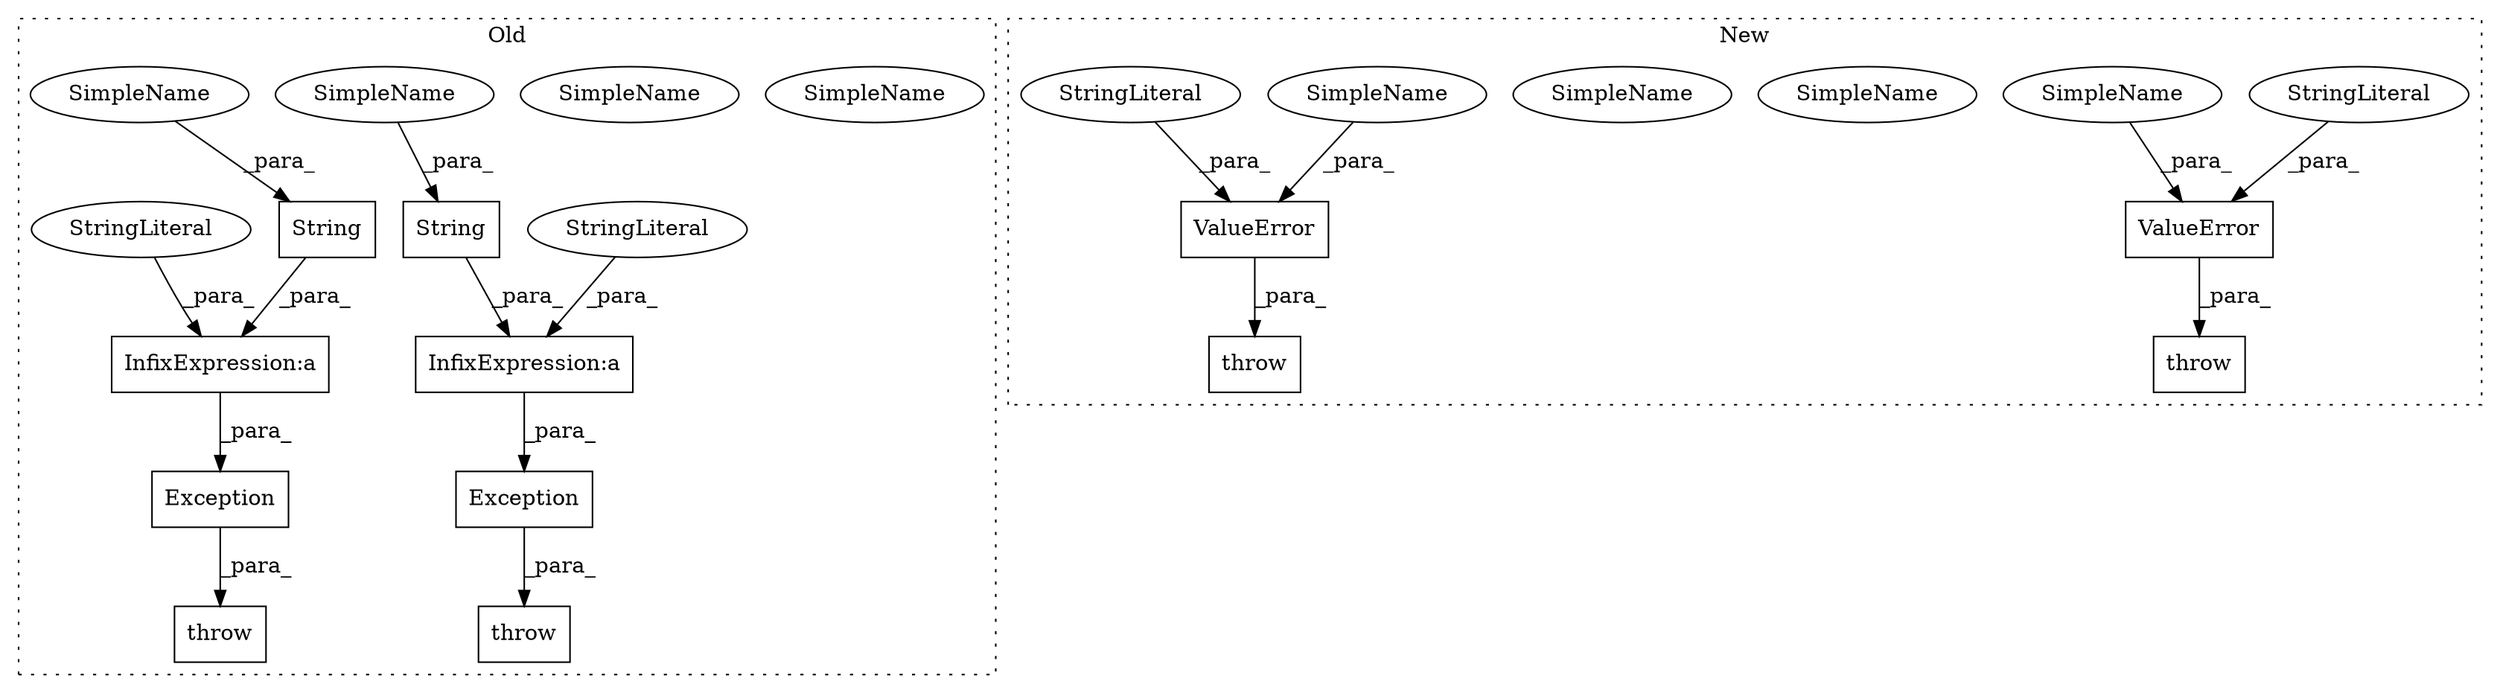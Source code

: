 digraph G {
subgraph cluster0 {
1 [label="Exception" a="32" s="54597,54653" l="10,1" shape="box"];
4 [label="throw" a="53" s="54591" l="6" shape="box"];
6 [label="InfixExpression:a" a="27" s="54630" l="3" shape="box"];
7 [label="StringLiteral" a="45" s="54607" l="23" shape="ellipse"];
8 [label="String" a="32" s="54633,54652" l="7,1" shape="box"];
11 [label="String" a="32" s="54198,54217" l="7,1" shape="box"];
12 [label="InfixExpression:a" a="27" s="54195" l="3" shape="box"];
13 [label="throw" a="53" s="54156" l="6" shape="box"];
14 [label="StringLiteral" a="45" s="54172" l="23" shape="ellipse"];
16 [label="Exception" a="32" s="54162,54218" l="10,1" shape="box"];
17 [label="SimpleName" a="42" s="54205" l="12" shape="ellipse"];
18 [label="SimpleName" a="42" s="54640" l="12" shape="ellipse"];
21 [label="SimpleName" a="42" s="54640" l="12" shape="ellipse"];
22 [label="SimpleName" a="42" s="54205" l="12" shape="ellipse"];
label = "Old";
style="dotted";
}
subgraph cluster1 {
2 [label="ValueError" a="32" s="54085,54132" l="11,1" shape="box"];
3 [label="throw" a="53" s="54079" l="6" shape="box"];
5 [label="StringLiteral" a="45" s="54096" l="23" shape="ellipse"];
9 [label="ValueError" a="32" s="54502,54549" l="11,1" shape="box"];
10 [label="throw" a="53" s="54496" l="6" shape="box"];
15 [label="StringLiteral" a="45" s="54513" l="23" shape="ellipse"];
19 [label="SimpleName" a="42" s="54537" l="12" shape="ellipse"];
20 [label="SimpleName" a="42" s="54120" l="12" shape="ellipse"];
23 [label="SimpleName" a="42" s="54120" l="12" shape="ellipse"];
24 [label="SimpleName" a="42" s="54537" l="12" shape="ellipse"];
label = "New";
style="dotted";
}
1 -> 4 [label="_para_"];
2 -> 3 [label="_para_"];
5 -> 2 [label="_para_"];
6 -> 1 [label="_para_"];
7 -> 6 [label="_para_"];
8 -> 6 [label="_para_"];
9 -> 10 [label="_para_"];
11 -> 12 [label="_para_"];
12 -> 16 [label="_para_"];
14 -> 12 [label="_para_"];
15 -> 9 [label="_para_"];
16 -> 13 [label="_para_"];
21 -> 8 [label="_para_"];
22 -> 11 [label="_para_"];
23 -> 2 [label="_para_"];
24 -> 9 [label="_para_"];
}